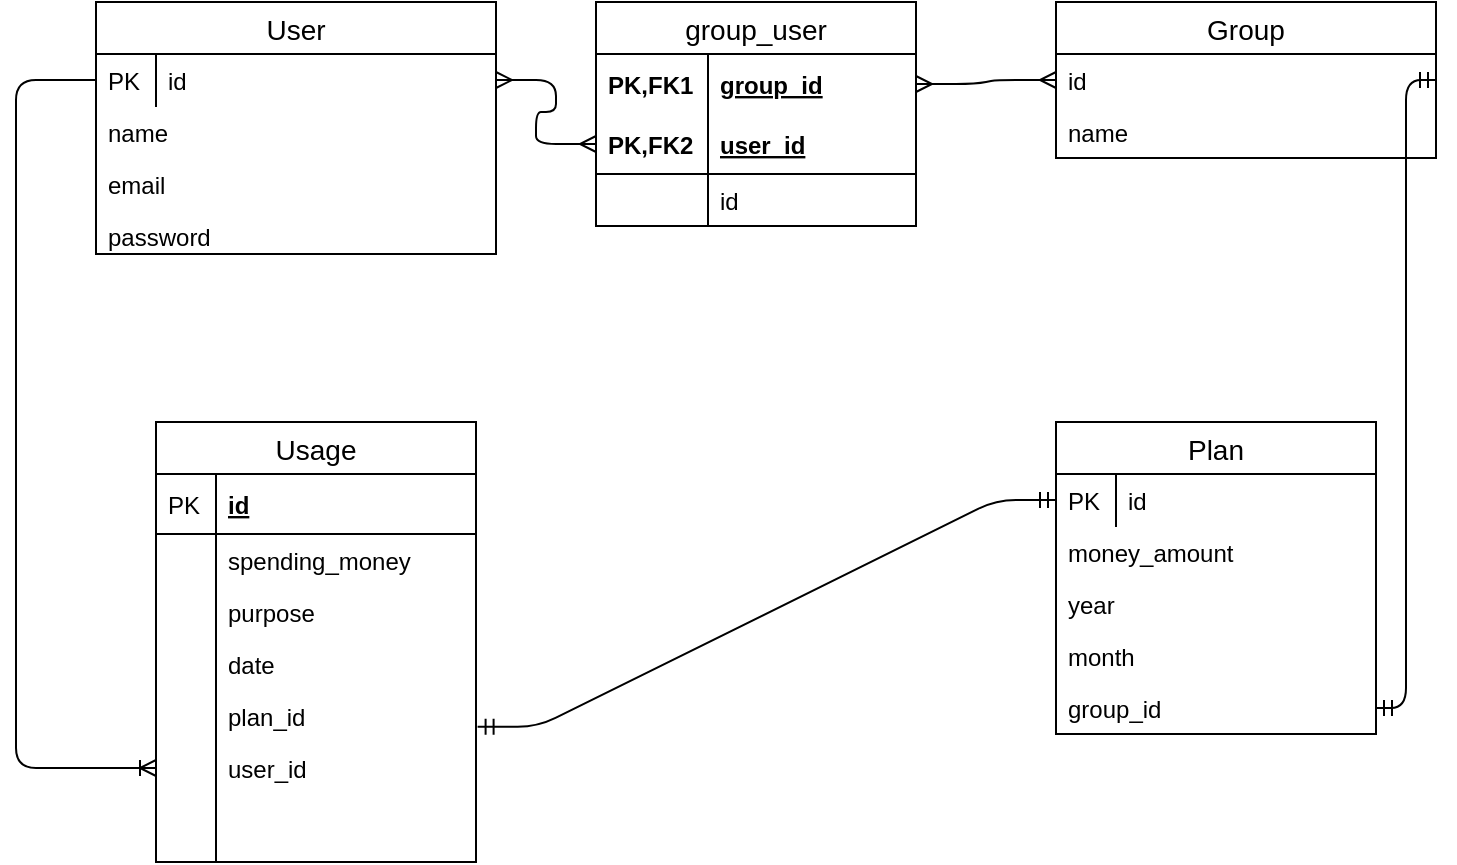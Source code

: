 <mxfile version="13.1.3">
    <diagram id="6hGFLwfOUW9BJ-s0fimq" name="Page-1">
        <mxGraphModel dx="978" dy="159" grid="1" gridSize="10" guides="1" tooltips="1" connect="1" arrows="1" fold="1" page="1" pageScale="1" pageWidth="827" pageHeight="1169" math="0" shadow="0">
            <root>
                <mxCell id="0"/>
                <mxCell id="1" parent="0"/>
                <mxCell id="2" value="User" style="swimlane;fontStyle=0;childLayout=stackLayout;horizontal=1;startSize=26;horizontalStack=0;resizeParent=1;resizeParentMax=0;resizeLast=0;collapsible=1;marginBottom=0;align=center;fontSize=14;" parent="1" vertex="1">
                    <mxGeometry x="60" y="100" width="200" height="126" as="geometry"/>
                </mxCell>
                <mxCell id="24" value="id" style="shape=partialRectangle;top=0;left=0;right=0;bottom=0;align=left;verticalAlign=top;fillColor=none;spacingLeft=34;spacingRight=4;overflow=hidden;rotatable=0;points=[[0,0.5],[1,0.5]];portConstraint=eastwest;dropTarget=0;fontSize=12;" parent="2" vertex="1">
                    <mxGeometry y="26" width="200" height="26" as="geometry"/>
                </mxCell>
                <mxCell id="25" value="PK" style="shape=partialRectangle;top=0;left=0;bottom=0;fillColor=none;align=left;verticalAlign=top;spacingLeft=4;spacingRight=4;overflow=hidden;rotatable=0;points=[];portConstraint=eastwest;part=1;fontSize=12;" parent="24" vertex="1" connectable="0">
                    <mxGeometry width="30" height="26" as="geometry"/>
                </mxCell>
                <mxCell id="4" value="name" style="text;strokeColor=none;fillColor=none;spacingLeft=4;spacingRight=4;overflow=hidden;rotatable=0;points=[[0,0.5],[1,0.5]];portConstraint=eastwest;fontSize=12;" parent="2" vertex="1">
                    <mxGeometry y="52" width="200" height="26" as="geometry"/>
                </mxCell>
                <mxCell id="90" value="email&#10;" style="text;strokeColor=none;fillColor=none;spacingLeft=4;spacingRight=4;overflow=hidden;rotatable=0;points=[[0,0.5],[1,0.5]];portConstraint=eastwest;fontSize=12;" vertex="1" parent="2">
                    <mxGeometry y="78" width="200" height="26" as="geometry"/>
                </mxCell>
                <mxCell id="5" value="password" style="text;strokeColor=none;fillColor=none;spacingLeft=4;spacingRight=4;overflow=hidden;rotatable=0;points=[[0,0.5],[1,0.5]];portConstraint=eastwest;fontSize=12;" parent="2" vertex="1">
                    <mxGeometry y="104" width="200" height="22" as="geometry"/>
                </mxCell>
                <mxCell id="40" value="" style="edgeStyle=elbowEdgeStyle;fontSize=12;html=1;endArrow=ERmandOne;startArrow=ERmandOne;exitX=1;exitY=0.5;exitDx=0;exitDy=0;entryX=1;entryY=0.5;entryDx=0;entryDy=0;" parent="1" target="39" edge="1">
                    <mxGeometry width="100" height="100" relative="1" as="geometry">
                        <mxPoint x="730" y="139" as="sourcePoint"/>
                        <mxPoint x="790" y="413" as="targetPoint"/>
                    </mxGeometry>
                </mxCell>
                <mxCell id="78" value="Usage" style="swimlane;fontStyle=0;childLayout=stackLayout;horizontal=1;startSize=26;horizontalStack=0;resizeParent=1;resizeParentMax=0;resizeLast=0;collapsible=1;marginBottom=0;align=center;fontSize=14;" parent="1" vertex="1">
                    <mxGeometry x="90" y="310" width="160" height="220" as="geometry"/>
                </mxCell>
                <mxCell id="79" value="id" style="shape=partialRectangle;top=0;left=0;right=0;bottom=1;align=left;verticalAlign=middle;fillColor=none;spacingLeft=34;spacingRight=4;overflow=hidden;rotatable=0;points=[[0,0.5],[1,0.5]];portConstraint=eastwest;dropTarget=0;fontStyle=5;fontSize=12;" parent="78" vertex="1">
                    <mxGeometry y="26" width="160" height="30" as="geometry"/>
                </mxCell>
                <mxCell id="80" value="PK" style="shape=partialRectangle;top=0;left=0;bottom=0;fillColor=none;align=left;verticalAlign=middle;spacingLeft=4;spacingRight=4;overflow=hidden;rotatable=0;points=[];portConstraint=eastwest;part=1;fontSize=12;" parent="79" vertex="1" connectable="0">
                    <mxGeometry width="30" height="30" as="geometry"/>
                </mxCell>
                <mxCell id="81" value="spending_money" style="shape=partialRectangle;top=0;left=0;right=0;bottom=0;align=left;verticalAlign=top;fillColor=none;spacingLeft=34;spacingRight=4;overflow=hidden;rotatable=0;points=[[0,0.5],[1,0.5]];portConstraint=eastwest;dropTarget=0;fontSize=12;" parent="78" vertex="1">
                    <mxGeometry y="56" width="160" height="26" as="geometry"/>
                </mxCell>
                <mxCell id="82" value="" style="shape=partialRectangle;top=0;left=0;bottom=0;fillColor=none;align=left;verticalAlign=top;spacingLeft=4;spacingRight=4;overflow=hidden;rotatable=0;points=[];portConstraint=eastwest;part=1;fontSize=12;" parent="81" vertex="1" connectable="0">
                    <mxGeometry width="30" height="26" as="geometry"/>
                </mxCell>
                <mxCell id="85" value="purpose" style="shape=partialRectangle;top=0;left=0;right=0;bottom=0;align=left;verticalAlign=top;fillColor=none;spacingLeft=34;spacingRight=4;overflow=hidden;rotatable=0;points=[[0,0.5],[1,0.5]];portConstraint=eastwest;dropTarget=0;fontSize=12;" parent="78" vertex="1">
                    <mxGeometry y="82" width="160" height="26" as="geometry"/>
                </mxCell>
                <mxCell id="86" value="" style="shape=partialRectangle;top=0;left=0;bottom=0;fillColor=none;align=left;verticalAlign=top;spacingLeft=4;spacingRight=4;overflow=hidden;rotatable=0;points=[];portConstraint=eastwest;part=1;fontSize=12;" parent="85" vertex="1" connectable="0">
                    <mxGeometry width="30" height="26" as="geometry"/>
                </mxCell>
                <mxCell id="115" value="date" style="shape=partialRectangle;top=0;left=0;right=0;bottom=0;align=left;verticalAlign=top;fillColor=none;spacingLeft=34;spacingRight=4;overflow=hidden;rotatable=0;points=[[0,0.5],[1,0.5]];portConstraint=eastwest;dropTarget=0;fontSize=12;" vertex="1" parent="78">
                    <mxGeometry y="108" width="160" height="26" as="geometry"/>
                </mxCell>
                <mxCell id="116" value="" style="shape=partialRectangle;top=0;left=0;bottom=0;fillColor=none;align=left;verticalAlign=top;spacingLeft=4;spacingRight=4;overflow=hidden;rotatable=0;points=[];portConstraint=eastwest;part=1;fontSize=12;" vertex="1" connectable="0" parent="115">
                    <mxGeometry width="30" height="26" as="geometry"/>
                </mxCell>
                <mxCell id="113" value="plan_id" style="shape=partialRectangle;top=0;left=0;right=0;bottom=0;align=left;verticalAlign=top;fillColor=none;spacingLeft=34;spacingRight=4;overflow=hidden;rotatable=0;points=[[0,0.5],[1,0.5]];portConstraint=eastwest;dropTarget=0;fontSize=12;" vertex="1" parent="78">
                    <mxGeometry y="134" width="160" height="26" as="geometry"/>
                </mxCell>
                <mxCell id="114" value="" style="shape=partialRectangle;top=0;left=0;bottom=0;fillColor=none;align=left;verticalAlign=top;spacingLeft=4;spacingRight=4;overflow=hidden;rotatable=0;points=[];portConstraint=eastwest;part=1;fontSize=12;" vertex="1" connectable="0" parent="113">
                    <mxGeometry width="30" height="26" as="geometry"/>
                </mxCell>
                <mxCell id="83" value="user_id" style="shape=partialRectangle;top=0;left=0;right=0;bottom=0;align=left;verticalAlign=top;fillColor=none;spacingLeft=34;spacingRight=4;overflow=hidden;rotatable=0;points=[[0,0.5],[1,0.5]];portConstraint=eastwest;dropTarget=0;fontSize=12;" parent="78" vertex="1">
                    <mxGeometry y="160" width="160" height="26" as="geometry"/>
                </mxCell>
                <mxCell id="84" value="" style="shape=partialRectangle;top=0;left=0;bottom=0;fillColor=none;align=left;verticalAlign=top;spacingLeft=4;spacingRight=4;overflow=hidden;rotatable=0;points=[];portConstraint=eastwest;part=1;fontSize=12;" parent="83" vertex="1" connectable="0">
                    <mxGeometry width="30" height="26" as="geometry"/>
                </mxCell>
                <mxCell id="87" value="" style="shape=partialRectangle;top=0;left=0;right=0;bottom=0;align=left;verticalAlign=top;fillColor=none;spacingLeft=34;spacingRight=4;overflow=hidden;rotatable=0;points=[[0,0.5],[1,0.5]];portConstraint=eastwest;dropTarget=0;fontSize=12;" parent="78" vertex="1">
                    <mxGeometry y="186" width="160" height="34" as="geometry"/>
                </mxCell>
                <mxCell id="88" value="" style="shape=partialRectangle;top=0;left=0;bottom=0;fillColor=none;align=left;verticalAlign=top;spacingLeft=4;spacingRight=4;overflow=hidden;rotatable=0;points=[];portConstraint=eastwest;part=1;fontSize=12;" parent="87" vertex="1" connectable="0">
                    <mxGeometry width="30" height="34" as="geometry"/>
                </mxCell>
                <mxCell id="118" value="" style="edgeStyle=entityRelationEdgeStyle;fontSize=12;html=1;endArrow=ERmandOne;startArrow=ERmandOne;exitX=1.005;exitY=0.708;exitDx=0;exitDy=0;exitPerimeter=0;entryX=0;entryY=0.5;entryDx=0;entryDy=0;" edge="1" parent="1" source="113" target="74">
                    <mxGeometry width="100" height="100" relative="1" as="geometry">
                        <mxPoint x="290" y="450" as="sourcePoint"/>
                        <mxPoint x="390" y="350" as="targetPoint"/>
                    </mxGeometry>
                </mxCell>
                <mxCell id="36" value="Plan" style="swimlane;fontStyle=0;childLayout=stackLayout;horizontal=1;startSize=26;horizontalStack=0;resizeParent=1;resizeParentMax=0;resizeLast=0;collapsible=1;marginBottom=0;align=center;fontSize=14;" parent="1" vertex="1">
                    <mxGeometry x="540" y="310" width="160" height="156" as="geometry"/>
                </mxCell>
                <mxCell id="74" value="id" style="shape=partialRectangle;top=0;left=0;right=0;bottom=0;align=left;verticalAlign=top;fillColor=none;spacingLeft=34;spacingRight=4;overflow=hidden;rotatable=0;points=[[0,0.5],[1,0.5]];portConstraint=eastwest;dropTarget=0;fontSize=12;" parent="36" vertex="1">
                    <mxGeometry y="26" width="160" height="26" as="geometry"/>
                </mxCell>
                <mxCell id="75" value="PK" style="shape=partialRectangle;top=0;left=0;bottom=0;fillColor=none;align=left;verticalAlign=top;spacingLeft=4;spacingRight=4;overflow=hidden;rotatable=0;points=[];portConstraint=eastwest;part=1;fontSize=12;" parent="74" vertex="1" connectable="0">
                    <mxGeometry width="30" height="26" as="geometry"/>
                </mxCell>
                <mxCell id="38" value="money_amount" style="text;strokeColor=none;fillColor=none;spacingLeft=4;spacingRight=4;overflow=hidden;rotatable=0;points=[[0,0.5],[1,0.5]];portConstraint=eastwest;fontSize=12;" parent="36" vertex="1">
                    <mxGeometry y="52" width="160" height="26" as="geometry"/>
                </mxCell>
                <mxCell id="77" value="year" style="text;strokeColor=none;fillColor=none;spacingLeft=4;spacingRight=4;overflow=hidden;rotatable=0;points=[[0,0.5],[1,0.5]];portConstraint=eastwest;fontSize=12;" parent="36" vertex="1">
                    <mxGeometry y="78" width="160" height="26" as="geometry"/>
                </mxCell>
                <mxCell id="76" value="month" style="text;strokeColor=none;fillColor=none;spacingLeft=4;spacingRight=4;overflow=hidden;rotatable=0;points=[[0,0.5],[1,0.5]];portConstraint=eastwest;fontSize=12;" parent="36" vertex="1">
                    <mxGeometry y="104" width="160" height="26" as="geometry"/>
                </mxCell>
                <mxCell id="39" value="group_id" style="text;strokeColor=none;fillColor=none;spacingLeft=4;spacingRight=4;overflow=hidden;rotatable=0;points=[[0,0.5],[1,0.5]];portConstraint=eastwest;fontSize=12;" parent="36" vertex="1">
                    <mxGeometry y="130" width="160" height="26" as="geometry"/>
                </mxCell>
                <mxCell id="117" value="" style="fontSize=12;html=1;endArrow=ERoneToMany;entryX=0;entryY=0.5;entryDx=0;entryDy=0;edgeStyle=elbowEdgeStyle;exitX=0;exitY=0.5;exitDx=0;exitDy=0;" edge="1" parent="1" source="24" target="83">
                    <mxGeometry width="100" height="100" relative="1" as="geometry">
                        <mxPoint x="21" y="139" as="sourcePoint"/>
                        <mxPoint x="51" y="483" as="targetPoint"/>
                        <Array as="points">
                            <mxPoint x="20" y="320"/>
                        </Array>
                    </mxGeometry>
                </mxCell>
                <mxCell id="103" value="" style="edgeStyle=entityRelationEdgeStyle;fontSize=12;html=1;endArrow=ERmany;startArrow=ERmany;exitX=1;exitY=0.5;exitDx=0;exitDy=0;entryX=0;entryY=0.5;entryDx=0;entryDy=0;" edge="1" parent="1" source="24" target="99">
                    <mxGeometry width="100" height="100" relative="1" as="geometry">
                        <mxPoint x="260" y="240" as="sourcePoint"/>
                        <mxPoint x="360" y="140" as="targetPoint"/>
                    </mxGeometry>
                </mxCell>
                <mxCell id="104" value="" style="edgeStyle=entityRelationEdgeStyle;fontSize=12;html=1;endArrow=ERmany;startArrow=ERmany;exitX=1;exitY=0.5;exitDx=0;exitDy=0;entryX=0;entryY=0.5;entryDx=0;entryDy=0;" edge="1" parent="1" source="97">
                    <mxGeometry width="100" height="100" relative="1" as="geometry">
                        <mxPoint x="480" y="280" as="sourcePoint"/>
                        <mxPoint x="540" y="139" as="targetPoint"/>
                    </mxGeometry>
                </mxCell>
                <mxCell id="27" value="Group" style="swimlane;fontStyle=0;childLayout=stackLayout;horizontal=1;startSize=26;horizontalStack=0;resizeParent=1;resizeParentMax=0;resizeLast=0;collapsible=1;marginBottom=0;align=center;fontSize=14;" parent="1" vertex="1">
                    <mxGeometry x="540" y="100" width="190" height="78" as="geometry"/>
                </mxCell>
                <mxCell id="105" value="id" style="text;strokeColor=none;fillColor=none;spacingLeft=4;spacingRight=4;overflow=hidden;rotatable=0;points=[[0,0.5],[1,0.5]];portConstraint=eastwest;fontSize=12;" vertex="1" parent="27">
                    <mxGeometry y="26" width="190" height="26" as="geometry"/>
                </mxCell>
                <mxCell id="73" value="name" style="text;strokeColor=none;fillColor=none;spacingLeft=4;spacingRight=4;overflow=hidden;rotatable=0;points=[[0,0.5],[1,0.5]];portConstraint=eastwest;fontSize=12;" parent="27" vertex="1">
                    <mxGeometry y="52" width="190" height="26" as="geometry"/>
                </mxCell>
                <mxCell id="96" value="group_user" style="swimlane;fontStyle=0;childLayout=stackLayout;horizontal=1;startSize=26;horizontalStack=0;resizeParent=1;resizeParentMax=0;resizeLast=0;collapsible=1;marginBottom=0;align=center;fontSize=14;" vertex="1" parent="1">
                    <mxGeometry x="310" y="100" width="160" height="112" as="geometry"/>
                </mxCell>
                <mxCell id="97" value="group_id" style="shape=partialRectangle;top=0;left=0;right=0;bottom=0;align=left;verticalAlign=middle;fillColor=none;spacingLeft=60;spacingRight=4;overflow=hidden;rotatable=0;points=[[0,0.5],[1,0.5]];portConstraint=eastwest;dropTarget=0;fontStyle=5;fontSize=12;" vertex="1" parent="96">
                    <mxGeometry y="26" width="160" height="30" as="geometry"/>
                </mxCell>
                <mxCell id="98" value="PK,FK1" style="shape=partialRectangle;fontStyle=1;top=0;left=0;bottom=0;fillColor=none;align=left;verticalAlign=middle;spacingLeft=4;spacingRight=4;overflow=hidden;rotatable=0;points=[];portConstraint=eastwest;part=1;fontSize=12;" connectable="0" vertex="1" parent="97">
                    <mxGeometry width="56" height="30" as="geometry"/>
                </mxCell>
                <mxCell id="99" value="user_id" style="shape=partialRectangle;top=0;left=0;right=0;bottom=1;align=left;verticalAlign=middle;fillColor=none;spacingLeft=60;spacingRight=4;overflow=hidden;rotatable=0;points=[[0,0.5],[1,0.5]];portConstraint=eastwest;dropTarget=0;fontStyle=5;fontSize=12;" vertex="1" parent="96">
                    <mxGeometry y="56" width="160" height="30" as="geometry"/>
                </mxCell>
                <mxCell id="100" value="PK,FK2" style="shape=partialRectangle;fontStyle=1;top=0;left=0;bottom=0;fillColor=none;align=left;verticalAlign=middle;spacingLeft=4;spacingRight=4;overflow=hidden;rotatable=0;points=[];portConstraint=eastwest;part=1;fontSize=12;" connectable="0" vertex="1" parent="99">
                    <mxGeometry width="56" height="30" as="geometry"/>
                </mxCell>
                <mxCell id="101" value="id" style="shape=partialRectangle;top=0;left=0;right=0;bottom=0;align=left;verticalAlign=top;fillColor=none;spacingLeft=60;spacingRight=4;overflow=hidden;rotatable=0;points=[[0,0.5],[1,0.5]];portConstraint=eastwest;dropTarget=0;fontSize=12;" vertex="1" parent="96">
                    <mxGeometry y="86" width="160" height="26" as="geometry"/>
                </mxCell>
                <mxCell id="102" value="" style="shape=partialRectangle;top=0;left=0;bottom=0;fillColor=none;align=left;verticalAlign=top;spacingLeft=4;spacingRight=4;overflow=hidden;rotatable=0;points=[];portConstraint=eastwest;part=1;fontSize=12;" connectable="0" vertex="1" parent="101">
                    <mxGeometry width="56" height="26" as="geometry"/>
                </mxCell>
            </root>
        </mxGraphModel>
    </diagram>
</mxfile>